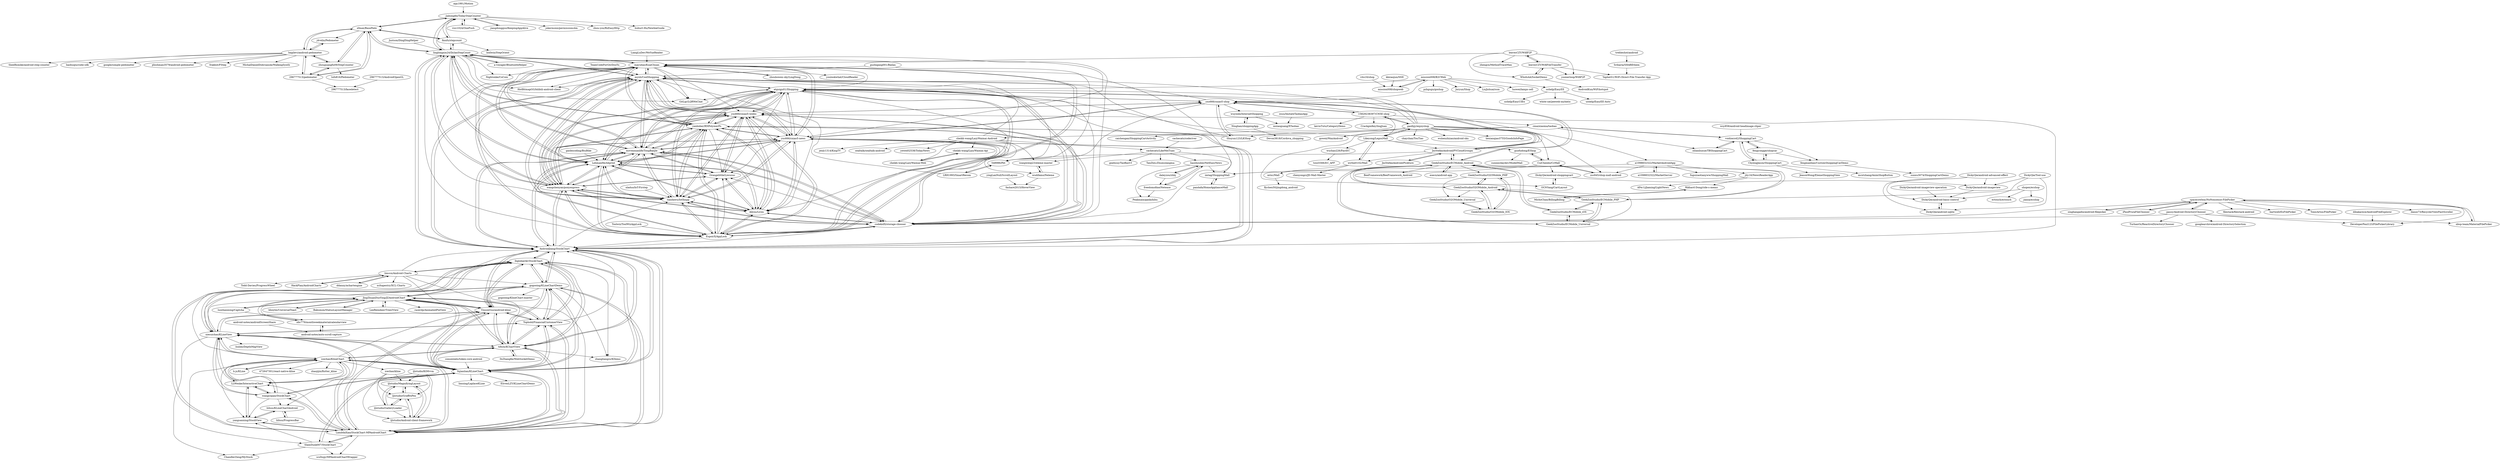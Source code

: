 digraph G {
"aqx1991/Motion" -> "jiahongfei/TodayStepCounter" ["e"=1]
"15829238397/CN5E-shop" -> "atguigu01/Shopping"
"15829238397/CN5E-shop" -> "gaolhjy/enjoyshop"
"15829238397/CN5E-shop" -> "yxs666/cniao5-shop"
"15829238397/CN5E-shop" -> "Likeyong/LegouMall"
"15829238397/CN5E-shop" -> "cmazxiaoma/taobao"
"15829238397/CN5E-shop" -> "CrackgmKey/lingJuan" ["e"=1]
"15829238397/CN5E-shop" -> "kevinTutu/CategoryDemo"
"cachecats/coderiver" -> "cachecats/LikeMeiTuan" ["e"=1]
"android-notes/auto-scroll-capture" -> "idic779/monthweekmaterialcalendarview"
"leavesCZY/WifiP2P" -> "leavesCZY/WifiFileTransfer"
"leavesCZY/WifiP2P" -> "yoonerloop/WifiP2P"
"leavesCZY/WifiP2P" -> "mayubao/KuaiChuan"
"leavesCZY/WifiP2P" -> "WhoIsAA/SocketDemo"
"leavesCZY/WifiP2P" -> "zhengcx/MethodTraceMan" ["e"=1]
"HackPlan/AndroidCharts" -> "limccn/Android-Charts" ["e"=1]
"guofudong/EShop" -> "CuiChenbo/CcMall"
"guofudong/EShop" -> "sunnnydaydev/ModelMall" ["e"=1]
"limccn/Android-Charts" -> "ddanny/achartengine" ["e"=1]
"limccn/Android-Charts" -> "xcltapestry/XCL-Charts" ["e"=1]
"limccn/Android-Charts" -> "AndroidJiang/StockChart"
"limccn/Android-Charts" -> "lbglobal/ikvStockChart"
"limccn/Android-Charts" -> "HackPlan/AndroidCharts" ["e"=1]
"limccn/Android-Charts" -> "Todd-Davies/ProgressWheel" ["e"=1]
"limccn/Android-Charts" -> "VinsonGuo/android-kline"
"limccn/Android-Charts" -> "tifezh/KChartView"
"limccn/Android-Charts" -> "gogooing/KLineChartDemo"
"cachecats/LikeMeiTuan" -> "imtag/ShoppingMall"
"cachecats/LikeMeiTuan" -> "TanZhiL/Zhumulangma" ["e"=1]
"cachecats/LikeMeiTuan" -> "liaozhoubei/NetEasyNews"
"cachecats/LikeMeiTuan" -> "wangweiqi23/eleme-master"
"cachecats/LikeMeiTuan" -> "gnehsuy/TaoBaoUI"
"j4velin/Pedometer" -> "bagilevi/android-pedometer" ["e"=1]
"GeekZooStudio/ECMobile_iOS" -> "GeekZooStudio/ECMobile_PHP" ["e"=1]
"GeekZooStudio/ECMobile_iOS" -> "GeekZooStudio/ECMobile_Android" ["e"=1]
"GeekZooStudio/ECMobile_iOS" -> "GeekZooStudio/ECMobile_Universal" ["e"=1]
"gogooing/KLineChartDemo" -> "VinsonGuo/android-kline"
"gogooing/KLineChartDemo" -> "tifezh/KChartView"
"gogooing/KLineChartDemo" -> "lbglobal/ikvStockChart"
"gogooing/KLineChartDemo" -> "AndroidJiang/StockChart"
"gogooing/KLineChartDemo" -> "fujianlian/KLineChart"
"gogooing/KLineChartDemo" -> "LambdaXiao/StockChart-MPAndroidChart"
"gogooing/KLineChartDemo" -> "xiesuichao/KLineView"
"gogooing/KLineChartDemo" -> "Tophold/FinancialCustomerView"
"gogooing/KLineChartDemo" -> "gogooing/KlineChart-master"
"gogooing/KLineChartDemo" -> "zhangliangzs/KDemo"
"gogooing/KLineChartDemo" -> "JingZhuanDuoYing/JZAndroidChart"
"VinsonGuo/android-kline" -> "tifezh/KChartView"
"VinsonGuo/android-kline" -> "gogooing/KLineChartDemo"
"VinsonGuo/android-kline" -> "LambdaXiao/StockChart-MPAndroidChart"
"VinsonGuo/android-kline" -> "fujianlian/KLineChart"
"VinsonGuo/android-kline" -> "AndroidJiang/StockChart"
"VinsonGuo/android-kline" -> "Tophold/FinancialCustomerView"
"VinsonGuo/android-kline" -> "lbglobal/ikvStockChart"
"VinsonGuo/android-kline" -> "xiesuichao/KLineView"
"VinsonGuo/android-kline" -> "JingZhuanDuoYing/JZAndroidChart"
"LambdaXiao/StockChart-MPAndroidChart" -> "fujianlian/KLineChart"
"LambdaXiao/StockChart-MPAndroidChart" -> "tifezh/KChartView"
"LambdaXiao/StockChart-MPAndroidChart" -> "VinsonGuo/android-kline"
"LambdaXiao/StockChart-MPAndroidChart" -> "xiesuichao/KLineView"
"LambdaXiao/StockChart-MPAndroidChart" -> "SlamDunk007/StockChart"
"LambdaXiao/StockChart-MPAndroidChart" -> "yangsanning/StockView"
"LambdaXiao/StockChart-MPAndroidChart" -> "AndroidJiang/StockChart"
"LambdaXiao/StockChart-MPAndroidChart" -> "gogooing/KLineChartDemo"
"LambdaXiao/StockChart-MPAndroidChart" -> "icechao/KlineChart"
"LambdaXiao/StockChart-MPAndroidChart" -> "Tophold/FinancialCustomerView"
"LambdaXiao/StockChart-MPAndroidChart" -> "wangyiqian/StockChart"
"LambdaXiao/StockChart-MPAndroidChart" -> "lbglobal/ikvStockChart"
"LambdaXiao/StockChart-MPAndroidChart" -> "JingZhuanDuoYing/JZAndroidChart"
"LambdaXiao/StockChart-MPAndroidChart" -> "scsfwgy/MPAndroidChartWrapper"
"LambdaXiao/StockChart-MPAndroidChart" -> "LLWenke/InteractiveChart"
"GeekZooStudio/ECMobile_Android" -> "GeekZooStudio/ECMobile_PHP"
"GeekZooStudio/ECMobile_Android" -> "GeekZooStudio/ECMobile_iOS" ["e"=1]
"GeekZooStudio/ECMobile_Android" -> "GeekZooStudio/ECMobile_Universal"
"GeekZooStudio/ECMobile_Android" -> "GeekZooStudio/O2OMobile_Android"
"GeekZooStudio/ECMobile_Android" -> "JmStefanAndroid/PVCloudGroupn"
"GeekZooStudio/ECMobile_Android" -> "BeeFramework/BeeFramework_Android"
"GeekZooStudio/ECMobile_Android" -> "eoecn/android-app" ["e"=1]
"GeekZooStudio/ECMobile_Android" -> "yxs666/cniao5-shop"
"GeekZooStudio/ECMobile_Android" -> "GeekZooStudio/O2OMobile_PHP"
"a1098832322/MarketAndroidApp" -> "a1098832322/MarketServer"
"a1098832322/MarketAndroidApp" -> "zss945/shop-mall-android"
"a1098832322/MarketAndroidApp" -> "jity16/NewsReaderApp"
"a1098832322/MarketAndroidApp" -> "fuguizaotianyww/ShoppingMall"
"a1098832322/MarketAndroidApp" -> "imtag/ShoppingMall"
"yangsanning/StockView" -> "liihuu/KLineChartAndroid"
"yangsanning/StockView" -> "LambdaXiao/StockChart-MPAndroidChart"
"yangsanning/StockView" -> "LLWenke/InteractiveChart"
"gaolhjy/enjoyshop" -> "myxh/CoolShopping"
"gaolhjy/enjoyshop" -> "Likeyong/LegouMall"
"gaolhjy/enjoyshop" -> "atguigu01/Shopping"
"gaolhjy/enjoyshop" -> "15829238397/CN5E-shop"
"gaolhjy/enjoyshop" -> "yxs666/cniao5-shop"
"gaolhjy/enjoyshop" -> "CuiChenbo/CcMall"
"gaolhjy/enjoyshop" -> "Shuyun123/LKShop" ["e"=1]
"gaolhjy/enjoyshop" -> "JmStefanAndroid/PVCloudGroupn"
"gaolhjy/enjoyshop" -> "zss945/shop-mall-android"
"gaolhjy/enjoyshop" -> "cheikh-wang/LazyWaimai-Android"
"gaolhjy/enjoyshop" -> "chaychan/TouTiao" ["e"=1]
"gaolhjy/enjoyshop" -> "wuhenzhizao/android-sku" ["e"=1]
"gaolhjy/enjoyshop" -> "hexianqiao3755/GoodsInfoPage" ["e"=1]
"gaolhjy/enjoyshop" -> "a1098832322/MarketAndroidApp"
"gaolhjy/enjoyshop" -> "goweii/WanAndroid" ["e"=1]
"CuiChenbo/CcMall" -> "zss945/shop-mall-android"
"CuiChenbo/CcMall" -> "guofudong/EShop"
"CuiChenbo/CcMall" -> "imtag/ShoppingMall"
"CuiChenbo/CcMall" -> "DickyQie/android-shoppingcart"
"idic779/monthweekmaterialcalendarview" -> "android-notes/auto-scroll-capture"
"idic779/monthweekmaterialcalendarview" -> "JingZhuanDuoYing/JZAndroidChart"
"icechao/KlineChart" -> "LLWenke/InteractiveChart"
"icechao/KlineChart" -> "fujianlian/KLineChart"
"icechao/KlineChart" -> "wangyiqian/StockChart"
"icechao/KlineChart" -> "xiesuichao/KLineView"
"icechao/KlineChart" -> "LambdaXiao/StockChart-MPAndroidChart"
"icechao/KlineChart" -> "tifezh/KChartView"
"icechao/KlineChart" -> "yangsanning/StockView"
"icechao/KlineChart" -> "liihuu/KLineChartAndroid"
"icechao/KlineChart" -> "h-js/KLine" ["e"=1]
"icechao/KlineChart" -> "472647301/react-native-kline" ["e"=1]
"icechao/KlineChart" -> "icechao/kline"
"icechao/KlineChart" -> "SlamDunk007/StockChart"
"icechao/KlineChart" -> "VinsonGuo/android-kline"
"icechao/KlineChart" -> "AndroidJiang/StockChart"
"icechao/KlineChart" -> "zhaojijin/flutter_kline" ["e"=1]
"guzhigang001/Bailan" -> "548986/Pet" ["e"=1]
"guzhigang001/Bailan" -> "myxh/CoolShopping" ["e"=1]
"Tophold/FinancialCustomerView" -> "VinsonGuo/android-kline"
"Tophold/FinancialCustomerView" -> "JingZhuanDuoYing/JZAndroidChart"
"Tophold/FinancialCustomerView" -> "LambdaXiao/StockChart-MPAndroidChart"
"Tophold/FinancialCustomerView" -> "AndroidJiang/StockChart"
"Tophold/FinancialCustomerView" -> "gogooing/KLineChartDemo"
"Tophold/FinancialCustomerView" -> "tifezh/KChartView"
"Tophold/FinancialCustomerView" -> "fujianlian/KLineChart"
"Tophold/FinancialCustomerView" -> "lbglobal/ikvStockChart"
"Tophold/FinancialCustomerView" -> "xiesuichao/KLineView"
"LiangLuDev/WeYueReader" -> "mayubao/KuaiChuan" ["e"=1]
"bboylin/UniversalToast" -> "JingZhuanDuoYing/JZAndroidChart" ["e"=1]
"spacecowboy/NoNonsense-FilePicker" -> "passy/Android-DirectoryChooser"
"spacecowboy/NoNonsense-FilePicker" -> "nbsp-team/MaterialFilePicker" ["e"=1]
"spacecowboy/NoNonsense-FilePicker" -> "singhangadin/android-filepicker" ["e"=1]
"spacecowboy/NoNonsense-FilePicker" -> "iPaulPro/aFileChooser" ["e"=1]
"spacecowboy/NoNonsense-FilePicker" -> "DeveloperPaul123/FilePickerLibrary"
"spacecowboy/NoNonsense-FilePicker" -> "filestack/filestack-android"
"spacecowboy/NoNonsense-FilePicker" -> "bartwell/ExFilePicker" ["e"=1]
"spacecowboy/NoNonsense-FilePicker" -> "TonicArtos/FilePicker"
"spacecowboy/NoNonsense-FilePicker" -> "codekidX/storage-chooser"
"spacecowboy/NoNonsense-FilePicker" -> "danoz73/RecyclerViewFastScroller" ["e"=1]
"Bakumon/StatusLayoutManager" -> "JingZhuanDuoYing/JZAndroidChart" ["e"=1]
"0xZhangKe/WebSocketDemo" -> "tifezh/KChartView" ["e"=1]
"wangweiqi23/eleme-master" -> "wudifamo/Neleme"
"luozhanming/Captcha" -> "JingZhuanDuoYing/JZAndroidChart" ["e"=1]
"luozhanming/Captcha" -> "idic779/monthweekmaterialcalendarview" ["e"=1]
"consenlabs/token-core-android" -> "fujianlian/KLineChart" ["e"=1]
"wuchao226/FastEC" -> "tzizi5566/EC_APP"
"LeeReindeer/Tree2View" -> "JingZhuanDuoYing/JZAndroidChart" ["e"=1]
"daleyzou/zhbj" -> "liaozhoubei/NetEasyNews"
"daleyzou/zhbj" -> "freedomofme/Netease"
"jity16/NewsReaderApp" -> "AFei-LiJiaming/LightNews"
"jity16/NewsReaderApp" -> "Rikhard-Dong/ride-s-memo"
"fujianlian/KLineChart" -> "tifezh/KChartView"
"fujianlian/KLineChart" -> "LambdaXiao/StockChart-MPAndroidChart"
"fujianlian/KLineChart" -> "icechao/KlineChart"
"fujianlian/KLineChart" -> "xiesuichao/KLineView"
"fujianlian/KLineChart" -> "VinsonGuo/android-kline"
"fujianlian/KLineChart" -> "gogooing/KLineChartDemo"
"fujianlian/KLineChart" -> "AndroidJiang/StockChart"
"fujianlian/KLineChart" -> "lbglobal/ikvStockChart"
"fujianlian/KLineChart" -> "LLWenke/InteractiveChart"
"fujianlian/KLineChart" -> "JingZhuanDuoYing/JZAndroidChart"
"fujianlian/KLineChart" -> "wangyiqian/StockChart"
"fujianlian/KLineChart" -> "limxing/LaplaceKLine" ["e"=1]
"fujianlian/KLineChart" -> "SlamDunk007/StockChart"
"fujianlian/KLineChart" -> "Tophold/FinancialCustomerView"
"fujianlian/KLineChart" -> "ElivenLZY/KLineChartDemo"
"OCNYang/CartLayout" -> "DickyQie/android-shoppingcart"
"GeekZooStudio/ECMobile_PHP" -> "GeekZooStudio/ECMobile_Android"
"GeekZooStudio/ECMobile_PHP" -> "GeekZooStudio/ECMobile_Universal"
"GeekZooStudio/ECMobile_PHP" -> "GeekZooStudio/ECMobile_iOS" ["e"=1]
"GeekZooStudio/ECMobile_PHP" -> "GeekZooStudio/O2OMobile_Android"
"GeekZooStudio/ECMobile_Universal" -> "GeekZooStudio/ECMobile_PHP"
"GeekZooStudio/ECMobile_Universal" -> "GeekZooStudio/ECMobile_Android"
"GeekZooStudio/ECMobile_Universal" -> "GeekZooStudio/ECMobile_iOS" ["e"=1]
"GeekZooStudio/ECMobile_Universal" -> "GeekZooStudio/O2OMobile_Android"
"Rikhard-Dong/ride-s-memo" -> "MichoChan/BillingBilling"
"xiesuichao/KLineView" -> "fujianlian/KLineChart"
"xiesuichao/KLineView" -> "LambdaXiao/StockChart-MPAndroidChart"
"xiesuichao/KLineView" -> "tifezh/KChartView"
"xiesuichao/KLineView" -> "LLWenke/InteractiveChart"
"xiesuichao/KLineView" -> "icechao/KlineChart"
"xiesuichao/KLineView" -> "VinsonGuo/android-kline"
"xiesuichao/KLineView" -> "gogooing/KLineChartDemo"
"xiesuichao/KLineView" -> "liulilei/DepthMapView"
"xiesuichao/KLineView" -> "ChandlerZeng/MyStock"
"xiesuichao/KLineView" -> "JingZhuanDuoYing/JZAndroidChart"
"xiesuichao/KLineView" -> "Tophold/FinancialCustomerView"
"xiesuichao/KLineView" -> "wangyiqian/StockChart"
"xiesuichao/KLineView" -> "lbglobal/ikvStockChart"
"LLWenke/InteractiveChart" -> "icechao/KlineChart"
"LLWenke/InteractiveChart" -> "xiesuichao/KLineView"
"LLWenke/InteractiveChart" -> "wangyiqian/StockChart"
"LLWenke/InteractiveChart" -> "yangsanning/StockView"
"DickyQie/android-shoppingcart" -> "OCNYang/CartLayout"
"DickyQie/android-shoppingcart" -> "DickyQie/android-imageview"
"leavesCZY/WifiFileTransfer" -> "leavesCZY/WifiP2P"
"leavesCZY/WifiFileTransfer" -> "WhoIsAA/SocketDemo"
"leavesCZY/WifiFileTransfer" -> "YaphetS1/WiFi-Direct-File-Transfer-App"
"leavesCZY/WifiFileTransfer" -> "yoonerloop/WifiP2P"
"Likeyong/LegouMall" -> "wythe0102/Mall"
"Likeyong/LegouMall" -> "JmStefanAndroid/PVCloudGroupn"
"Likeyong/LegouMall" -> "gaolhjy/enjoyshop"
"Likeyong/LegouMall" -> "guofudong/EShop"
"Likeyong/LegouMall" -> "atguigu01/Shopping"
"Likeyong/LegouMall" -> "wuchao226/FastEC"
"a1098832322/MarketServer" -> "a1098832322/MarketAndroidApp"
"liihuu/KLineChartAndroid" -> "liihuu/ProgressBar"
"liihuu/KLineChartAndroid" -> "yangsanning/StockView"
"pandafa/HomeApplianceMall" -> "imtag/ShoppingMall"
"icechao/kline" -> "ljlstudio/MagnifyingLayout"
"icechao/kline" -> "ljlstudio/GraffitiPen"
"icechao/kline" -> "ljlstudio/Android-client-framework"
"zxuu/ImitateTaobaoApp" -> "mxiaoguang/XTaobao"
"DickyQie/android-imageview-operation" -> "DickyQie/android-basic-control"
"DickyQie/android-sqlite" -> "DickyQie/android-basic-control"
"iPaulPro/aFileChooser" -> "spacecowboy/NoNonsense-FilePicker" ["e"=1]
"mission008/B2CWeb" -> "mission008/shopweb"
"mission008/B2CWeb" -> "pzhgugu/goshop" ["e"=1]
"mission008/B2CWeb" -> "atguigu01/Shopping"
"mission008/B2CWeb" -> "Joryun/Shop" ["e"=1]
"mission008/B2CWeb" -> "yxs666/cniao5-shop"
"mission008/B2CWeb" -> "LiuJishuai/ssm" ["e"=1]
"mission008/B2CWeb" -> "ushelp/EasyEE"
"mission008/B2CWeb" -> "luowei/lamps-sell"
"zhouguangfu09/StepCounter" -> "296777513/pedometer"
"zhouguangfu09/StepCounter" -> "bagilevi/android-pedometer"
"zhouguangfu09/StepCounter" -> "lufo816/Pedometer"
"zhouguangfu09/StepCounter" -> "xfmax/BasePedo"
"shopex/ecshop" -> "GeekZooStudio/ECMobile_PHP"
"shopex/ecshop" -> "ectouch/ectouch" ["e"=1]
"shopex/ecshop" -> "jiania/ecshop"
"GeekZooStudio/O2OMobile_Android" -> "GeekZooStudio/O2OMobile_PHP"
"GeekZooStudio/O2OMobile_Android" -> "GeekZooStudio/O2OMobile_IOS"
"GeekZooStudio/O2OMobile_Android" -> "GeekZooStudio/O2OMobile_Universal"
"GeekZooStudio/O2OMobile_Android" -> "GeekZooStudio/ECMobile_PHP"
"GeekZooStudio/O2OMobile_Android" -> "GeekZooStudio/ECMobile_Android"
"GeekZooStudio/O2OMobile_IOS" -> "GeekZooStudio/O2OMobile_Universal"
"GeekZooStudio/O2OMobile_IOS" -> "GeekZooStudio/O2OMobile_Android"
"GeekZooStudio/O2OMobile_IOS" -> "GeekZooStudio/O2OMobile_PHP"
"GeekZooStudio/O2OMobile_PHP" -> "GeekZooStudio/O2OMobile_Android"
"GeekZooStudio/O2OMobile_PHP" -> "GeekZooStudio/O2OMobile_IOS"
"GeekZooStudio/O2OMobile_PHP" -> "GeekZooStudio/O2OMobile_Universal"
"296777513/pedometer" -> "zhouguangfu09/StepCounter"
"296777513/pedometer" -> "xfmax/BasePedo"
"296777513/pedometer" -> "296777513/facedetect"
"296777513/pedometer" -> "bagilevi/android-pedometer"
"h-js/KLine" -> "icechao/KlineChart" ["e"=1]
"SlamDunk007/StockChart" -> "LambdaXiao/StockChart-MPAndroidChart"
"SlamDunk007/StockChart" -> "yangsanning/StockView"
"SlamDunk007/StockChart" -> "scsfwgy/MPAndroidChartWrapper"
"SlamDunk007/StockChart" -> "fujianlian/KLineChart"
"SlamDunk007/StockChart" -> "ChandlerZeng/MyStock"
"mission008/shopweb" -> "mission008/B2CWeb"
"vito16/shop" -> "mission008/shopweb" ["e"=1]
"GeekZooStudio/O2OMobile_Universal" -> "GeekZooStudio/O2OMobile_IOS"
"zss945/shop-mall-android" -> "CuiChenbo/CcMall"
"Toolwiz/ToolWizAppLock" -> "EspoirX/AppLock" ["e"=1]
"wangchenyan/ponyexpress" -> "Allyns/Lives"
"wangchenyan/ponyexpress" -> "tiandawu/IotXmpp"
"wangchenyan/ponyexpress" -> "Orangelittle/Liwusuo"
"wangchenyan/ponyexpress" -> "LehmanHe/A4print"
"wangchenyan/ponyexpress" -> "movexmanlife/TongBanJie"
"wangchenyan/ponyexpress" -> "yxs666/cniao5-weibo"
"wangchenyan/ponyexpress" -> "yxs666/cniao5-news"
"wangchenyan/ponyexpress" -> "EspoirX/AppLock"
"wangchenyan/ponyexpress" -> "myxh/CoolShopping"
"wangchenyan/ponyexpress" -> "codekidX/storage-chooser"
"wangchenyan/ponyexpress" -> "yanbober/RNPolymerPo"
"wangchenyan/ponyexpress" -> "atguigu01/Shopping"
"wangchenyan/ponyexpress" -> "AndroidJiang/StockChart"
"wangchenyan/ponyexpress" -> "mayubao/KuaiChuan"
"wangchenyan/ponyexpress" -> "linglongxin24/DylanStepCount"
"dibakarece/AndroidFileExplorer" -> "DeveloperPaul123/FilePickerLibrary" ["e"=1]
"ljlstudio/Android-client-framework" -> "ljlstudio/MagnifyingLayout"
"ljlstudio/Android-client-framework" -> "ljlstudio/GraffitiPen"
"liihuu/ProgressBar" -> "liihuu/KLineChartAndroid"
"wangyiqian/StockChart" -> "icechao/KlineChart"
"wangyiqian/StockChart" -> "LLWenke/InteractiveChart"
"wangyiqian/StockChart" -> "LambdaXiao/StockChart-MPAndroidChart"
"wangyiqian/StockChart" -> "liihuu/KLineChartAndroid"
"wangyiqian/StockChart" -> "fujianlian/KLineChart"
"wangyiqian/StockChart" -> "yangsanning/StockView"
"wangyiqian/StockChart" -> "xiesuichao/KLineView"
"mtxc/Mall" -> "flychen50/jingdong_android"
"ddanny/achartengine" -> "limccn/Android-Charts" ["e"=1]
"xfmax/BasePedo" -> "linglongxin24/DylanStepCount"
"xfmax/BasePedo" -> "jiahongfei/TodayStepCounter"
"xfmax/BasePedo" -> "finnfu/stepcount"
"xfmax/BasePedo" -> "296777513/pedometer"
"xfmax/BasePedo" -> "bagilevi/android-pedometer"
"xfmax/BasePedo" -> "j4velin/Pedometer" ["e"=1]
"xfmax/BasePedo" -> "zhouguangfu09/StepCounter"
"ushelp/EasyEE" -> "ushelp/EasyEE-Auto"
"ushelp/EasyEE" -> "ushelp/EasyUIEx"
"ushelp/EasyEE" -> "white-cat/jeeweb-mybatis" ["e"=1]
"nbsp-team/MaterialFilePicker" -> "spacecowboy/NoNonsense-FilePicker" ["e"=1]
"nladuo/IoT-Firstep" -> "tiandawu/IotXmpp" ["e"=1]
"yxs666/cniao5-shop" -> "yxs666/cniao5-weibo"
"yxs666/cniao5-shop" -> "yxs666/cniao5-news"
"yxs666/cniao5-shop" -> "Shuyun123/LKShop" ["e"=1]
"yxs666/cniao5-shop" -> "atguigu01/Shopping"
"yxs666/cniao5-shop" -> "JmStefanAndroid/PVCloudGroupn"
"yxs666/cniao5-shop" -> "myxh/CoolShopping"
"yxs666/cniao5-shop" -> "548986/Pet"
"yxs666/cniao5-shop" -> "GeekZooStudio/ECMobile_Android"
"yxs666/cniao5-shop" -> "wuyinlei/InternetShopping"
"yxs666/cniao5-shop" -> "15829238397/CN5E-shop"
"yxs666/cniao5-weibo" -> "yxs666/cniao5-news"
"yxs666/cniao5-weibo" -> "Allyns/Lives"
"yxs666/cniao5-weibo" -> "tiandawu/IotXmpp"
"yxs666/cniao5-weibo" -> "Orangelittle/Liwusuo"
"yxs666/cniao5-weibo" -> "LehmanHe/A4print"
"yxs666/cniao5-weibo" -> "movexmanlife/TongBanJie"
"yxs666/cniao5-weibo" -> "wangchenyan/ponyexpress"
"yxs666/cniao5-weibo" -> "yanbober/RNPolymerPo"
"yxs666/cniao5-weibo" -> "EspoirX/AppLock"
"yxs666/cniao5-weibo" -> "yxs666/cniao5-shop"
"yxs666/cniao5-weibo" -> "myxh/CoolShopping"
"yxs666/cniao5-weibo" -> "codekidX/storage-chooser"
"yxs666/cniao5-weibo" -> "atguigu01/Shopping"
"voidzero42/ShoppingCart" -> "cmazxiaoma/taobao"
"voidzero42/ShoppingCart" -> "zilianliuxue/TBShoppingCart"
"voidzero42/ShoppingCart" -> "ChyengJason/ShoppingCart"
"voidzero42/ShoppingCart" -> "fengmaolian/CustomShoppingCarDemo"
"voidzero42/ShoppingCart" -> "fengyongge/shopcar"
"yxs666/cniao5-news" -> "yxs666/cniao5-weibo"
"yxs666/cniao5-news" -> "myxh/CoolShopping"
"yxs666/cniao5-news" -> "LehmanHe/A4print"
"yxs666/cniao5-news" -> "movexmanlife/TongBanJie"
"yxs666/cniao5-news" -> "Allyns/Lives"
"yxs666/cniao5-news" -> "tiandawu/IotXmpp"
"yxs666/cniao5-news" -> "wangchenyan/ponyexpress"
"yxs666/cniao5-news" -> "yanbober/RNPolymerPo"
"yxs666/cniao5-news" -> "Orangelittle/Liwusuo"
"yxs666/cniao5-news" -> "mayubao/KuaiChuan"
"yxs666/cniao5-news" -> "atguigu01/Shopping"
"yxs666/cniao5-news" -> "EspoirX/AppLock"
"yxs666/cniao5-news" -> "codekidX/storage-chooser"
"yxs666/cniao5-news" -> "AndroidJiang/StockChart"
"yxs666/cniao5-news" -> "yxs666/cniao5-shop"
"fengmaolian/CustomShoppingCarDemo" -> "sunxu3074/ShoppingCartDemo"
"ljlstudio/MagnifyingLayout" -> "ljlstudio/GraffitiPen"
"ljlstudio/MagnifyingLayout" -> "ljlstudio/Android-client-framework"
"ljlstudio/MagnifyingLayout" -> "ljlstudio/GalleryLoader"
"ljlstudio/GraffitiPen" -> "ljlstudio/MagnifyingLayout"
"ljlstudio/GraffitiPen" -> "ljlstudio/Android-client-framework"
"ljlstudio/GraffitiPen" -> "ljlstudio/GalleryLoader"
"ljlstudio/GalleryLoader" -> "ljlstudio/GraffitiPen"
"ljlstudio/GalleryLoader" -> "ljlstudio/MagnifyingLayout"
"ljlstudio/GalleryLoader" -> "ljlstudio/Android-client-framework"
"freedomofme/Netease" -> "liaozhoubei/NetEasyNews"
"freedomofme/Netease" -> "Peakmain/gankzhihu"
"AndroidJiang/StockChart" -> "tifezh/KChartView"
"AndroidJiang/StockChart" -> "gogooing/KLineChartDemo"
"AndroidJiang/StockChart" -> "myxh/CoolShopping"
"AndroidJiang/StockChart" -> "VinsonGuo/android-kline"
"AndroidJiang/StockChart" -> "movexmanlife/TongBanJie"
"AndroidJiang/StockChart" -> "yxs666/cniao5-news"
"AndroidJiang/StockChart" -> "fujianlian/KLineChart"
"AndroidJiang/StockChart" -> "LambdaXiao/StockChart-MPAndroidChart"
"AndroidJiang/StockChart" -> "wangchenyan/ponyexpress"
"AndroidJiang/StockChart" -> "yanbober/RNPolymerPo"
"AndroidJiang/StockChart" -> "yxs666/cniao5-weibo"
"AndroidJiang/StockChart" -> "LehmanHe/A4print"
"AndroidJiang/StockChart" -> "tiandawu/IotXmpp"
"AndroidJiang/StockChart" -> "linglongxin24/DylanStepCount"
"AndroidJiang/StockChart" -> "lbglobal/ikvStockChart"
"tiandawu/IotXmpp" -> "Orangelittle/Liwusuo"
"tiandawu/IotXmpp" -> "Allyns/Lives"
"tiandawu/IotXmpp" -> "yxs666/cniao5-weibo"
"tiandawu/IotXmpp" -> "LehmanHe/A4print"
"tiandawu/IotXmpp" -> "wangchenyan/ponyexpress"
"tiandawu/IotXmpp" -> "movexmanlife/TongBanJie"
"tiandawu/IotXmpp" -> "yxs666/cniao5-news"
"tiandawu/IotXmpp" -> "EspoirX/AppLock"
"tiandawu/IotXmpp" -> "yanbober/RNPolymerPo"
"tiandawu/IotXmpp" -> "codekidX/storage-chooser"
"tiandawu/IotXmpp" -> "myxh/CoolShopping"
"tiandawu/IotXmpp" -> "atguigu01/Shopping"
"movexmanlife/TongBanJie" -> "LehmanHe/A4print"
"movexmanlife/TongBanJie" -> "Allyns/Lives"
"movexmanlife/TongBanJie" -> "tiandawu/IotXmpp"
"movexmanlife/TongBanJie" -> "wangchenyan/ponyexpress"
"movexmanlife/TongBanJie" -> "Orangelittle/Liwusuo"
"movexmanlife/TongBanJie" -> "yxs666/cniao5-weibo"
"movexmanlife/TongBanJie" -> "yxs666/cniao5-news"
"movexmanlife/TongBanJie" -> "EspoirX/AppLock"
"movexmanlife/TongBanJie" -> "yanbober/RNPolymerPo"
"movexmanlife/TongBanJie" -> "myxh/CoolShopping"
"movexmanlife/TongBanJie" -> "codekidX/storage-chooser"
"movexmanlife/TongBanJie" -> "atguigu01/Shopping"
"movexmanlife/TongBanJie" -> "AndroidJiang/StockChart"
"movexmanlife/TongBanJie" -> "mayubao/KuaiChuan"
"movexmanlife/TongBanJie" -> "linglongxin24/DylanStepCount"
"trebleshot/android" -> "Sriharia/SHAREthem" ["e"=1]
"wsy858/android-headimage-cliper" -> "voidzero42/ShoppingCart"
"Allyns/Lives" -> "Orangelittle/Liwusuo"
"Allyns/Lives" -> "tiandawu/IotXmpp"
"Allyns/Lives" -> "yxs666/cniao5-weibo"
"Allyns/Lives" -> "wangchenyan/ponyexpress"
"Allyns/Lives" -> "LehmanHe/A4print"
"Allyns/Lives" -> "movexmanlife/TongBanJie"
"Allyns/Lives" -> "yxs666/cniao5-news"
"Allyns/Lives" -> "EspoirX/AppLock"
"Allyns/Lives" -> "codekidX/storage-chooser"
"Allyns/Lives" -> "yanbober/RNPolymerPo"
"ljlstudio/KtMvvm" -> "ljlstudio/GalleryLoader"
"ljlstudio/KtMvvm" -> "ljlstudio/MagnifyingLayout"
"ljlstudio/KtMvvm" -> "ljlstudio/GraffitiPen"
"ljlstudio/KtMvvm" -> "ljlstudio/Android-client-framework"
"wuyinlei/InternetShopping" -> "Ninghan/shoppingApp"
"wuyinlei/InternetShopping" -> "mxiaoguang/XTaobao"
"zilianliuxue/TBShoppingCart" -> "voidzero42/ShoppingCart"
"LehmanHe/A4print" -> "Allyns/Lives"
"LehmanHe/A4print" -> "tiandawu/IotXmpp"
"LehmanHe/A4print" -> "Orangelittle/Liwusuo"
"LehmanHe/A4print" -> "movexmanlife/TongBanJie"
"LehmanHe/A4print" -> "yxs666/cniao5-weibo"
"LehmanHe/A4print" -> "wangchenyan/ponyexpress"
"LehmanHe/A4print" -> "yxs666/cniao5-news"
"LehmanHe/A4print" -> "yanbober/RNPolymerPo"
"LehmanHe/A4print" -> "myxh/CoolShopping"
"LehmanHe/A4print" -> "EspoirX/AppLock"
"LehmanHe/A4print" -> "codekidX/storage-chooser"
"LehmanHe/A4print" -> "atguigu01/Shopping"
"LehmanHe/A4print" -> "linglongxin24/DylanStepCount"
"LehmanHe/A4print" -> "mayubao/KuaiChuan"
"LehmanHe/A4print" -> "AndroidJiang/StockChart"
"singhangadin/android-filepicker" -> "spacecowboy/NoNonsense-FilePicker" ["e"=1]
"myxh/CoolShopping" -> "yxs666/cniao5-news"
"myxh/CoolShopping" -> "atguigu01/Shopping"
"myxh/CoolShopping" -> "mayubao/KuaiChuan"
"myxh/CoolShopping" -> "movexmanlife/TongBanJie"
"myxh/CoolShopping" -> "LehmanHe/A4print"
"myxh/CoolShopping" -> "wangchenyan/ponyexpress"
"myxh/CoolShopping" -> "yxs666/cniao5-weibo"
"myxh/CoolShopping" -> "yanbober/RNPolymerPo"
"myxh/CoolShopping" -> "tiandawu/IotXmpp"
"myxh/CoolShopping" -> "Allyns/Lives"
"myxh/CoolShopping" -> "HotBitmapGG/bilibili-android-client" ["e"=1]
"myxh/CoolShopping" -> "AndroidJiang/StockChart"
"myxh/CoolShopping" -> "GitLqr/LQRWeChat" ["e"=1]
"myxh/CoolShopping" -> "linglongxin24/DylanStepCount"
"myxh/CoolShopping" -> "EspoirX/AppLock"
"yingLanNull/ScrollLayout" -> "fashare2015/HoverView"
"zhoubowen-sky/LingDong" -> "mayubao/KuaiChuan" ["e"=1]
"cheikh-wang/LazyWaimai-Android" -> "cheikh-wang/LazyWaimai-Web"
"cheikh-wang/LazyWaimai-Android" -> "yewei02538/TodayNews" ["e"=1]
"cheikh-wang/LazyWaimai-Android" -> "myxh/CoolShopping"
"cheikh-wang/LazyWaimai-Android" -> "cachecats/LikeMeiTuan"
"cheikh-wang/LazyWaimai-Android" -> "jenly1314/KingTV" ["e"=1]
"cheikh-wang/LazyWaimai-Android" -> "wudifamo/Neleme"
"cheikh-wang/LazyWaimai-Android" -> "sealtalk/sealtalk-android" ["e"=1]
"cheikh-wang/LazyWaimai-Android" -> "cheikh-wang/LazyWaimai-Api"
"cheikh-wang/LazyWaimai-Android" -> "wangweiqi23/eleme-master"
"bagilevi/android-pedometer" -> "j4velin/Pedometer" ["e"=1]
"bagilevi/android-pedometer" -> "zhouguangfu09/StepCounter"
"bagilevi/android-pedometer" -> "xfmax/BasePedo"
"bagilevi/android-pedometer" -> "296777513/pedometer"
"bagilevi/android-pedometer" -> "MichalDanielDobrzanski/WalkingSynth"
"bagilevi/android-pedometer" -> "theelfismike/android-step-counter"
"bagilevi/android-pedometer" -> "liaohuqiu/cube-sdk" ["e"=1]
"bagilevi/android-pedometer" -> "google/simple-pedometer"
"bagilevi/android-pedometer" -> "phishman3579/android-pedometer"
"bagilevi/android-pedometer" -> "frakbot/FStep"
"Shuyun123/LKShop" -> "yxs666/cniao5-shop" ["e"=1]
"Shuyun123/LKShop" -> "atguigu01/Shopping" ["e"=1]
"Shuyun123/LKShop" -> "myxh/CoolShopping" ["e"=1]
"cheikh-wang/LazyWaimai-Web" -> "cheikh-wang/LazyWaimai-Api"
"Ninghan/shoppingApp" -> "wuyinlei/InternetShopping"
"Ninghan/shoppingApp" -> "Devon3818/Cordova_shopping"
"wythe0102/Mall" -> "mtxc/Mall"
"wythe0102/Mall" -> "Likeyong/LegouMall"
"wythe0102/Mall" -> "chenyongci/JD-Mall-Master" ["e"=1]
"cheikh-wang/LazyWaimai-Api" -> "cheikh-wang/LazyWaimai-Web"
"fengyongge/shopcar" -> "ChyengJason/ShoppingCart"
"fengyongge/shopcar" -> "fengmaolian/CustomShoppingCarDemo"
"fengyongge/shopcar" -> "voidzero42/ShoppingCart"
"DickyQie/android-imageview" -> "DickyQie/android-basic-control"
"DickyQie/android-basic-control" -> "DickyQie/android-sqlite"
"eoecn/android-app" -> "GeekZooStudio/ECMobile_Android" ["e"=1]
"TeamCodeForGit/DouYu" -> "myxh/CoolShopping" ["e"=1]
"mayubao/KuaiChuan" -> "yxs666/cniao5-news"
"mayubao/KuaiChuan" -> "myxh/CoolShopping"
"mayubao/KuaiChuan" -> "linglongxin24/DylanStepCount"
"mayubao/KuaiChuan" -> "HotBitmapGG/bilibili-android-client" ["e"=1]
"mayubao/KuaiChuan" -> "GitLqr/LQRWeChat" ["e"=1]
"mayubao/KuaiChuan" -> "yanbober/RNPolymerPo"
"mayubao/KuaiChuan" -> "zhoubowen-sky/LingDong" ["e"=1]
"mayubao/KuaiChuan" -> "EspoirX/AppLock"
"mayubao/KuaiChuan" -> "youlookwhat/CloudReader" ["e"=1]
"mayubao/KuaiChuan" -> "movexmanlife/TongBanJie"
"mayubao/KuaiChuan" -> "LehmanHe/A4print"
"mayubao/KuaiChuan" -> "tiandawu/IotXmpp"
"mayubao/KuaiChuan" -> "wangchenyan/ponyexpress"
"mayubao/KuaiChuan" -> "Nightonke/CoCoin" ["e"=1]
"mayubao/KuaiChuan" -> "yxs666/cniao5-weibo"
"JmStefanAndroid/PVCloudGroupn" -> "JmStefanAndroid/Pickture"
"JmStefanAndroid/PVCloudGroupn" -> "yxs666/cniao5-shop"
"JmStefanAndroid/PVCloudGroupn" -> "atguigu01/Shopping"
"JmStefanAndroid/PVCloudGroupn" -> "wythe0102/Mall"
"JmStefanAndroid/PVCloudGroupn" -> "548986/Pet"
"JmStefanAndroid/PVCloudGroupn" -> "GeekZooStudio/ECMobile_Android"
"linglongxin24/DylanStepCount" -> "jiahongfei/TodayStepCounter"
"linglongxin24/DylanStepCount" -> "xfmax/BasePedo"
"linglongxin24/DylanStepCount" -> "mayubao/KuaiChuan"
"linglongxin24/DylanStepCount" -> "myxh/CoolShopping"
"linglongxin24/DylanStepCount" -> "LehmanHe/A4print"
"linglongxin24/DylanStepCount" -> "yxs666/cniao5-news"
"linglongxin24/DylanStepCount" -> "GitLqr/LQRWeChat" ["e"=1]
"linglongxin24/DylanStepCount" -> "finnfu/stepcount"
"linglongxin24/DylanStepCount" -> "AndroidJiang/StockChart"
"linglongxin24/DylanStepCount" -> "Nightonke/CoCoin" ["e"=1]
"linglongxin24/DylanStepCount" -> "HotBitmapGG/bilibili-android-client" ["e"=1]
"linglongxin24/DylanStepCount" -> "movexmanlife/TongBanJie"
"linglongxin24/DylanStepCount" -> "wangchenyan/ponyexpress"
"linglongxin24/DylanStepCount" -> "yanbober/RNPolymerPo"
"linglongxin24/DylanStepCount" -> "a-voyager/BluetoothHelper" ["e"=1]
"a-voyager/BluetoothHelper" -> "linglongxin24/DylanStepCount" ["e"=1]
"ChyengJason/ShoppingCart" -> "fengyongge/shopcar"
"ChyengJason/ShoppingCart" -> "voidzero42/ShoppingCart"
"ChyengJason/ShoppingCart" -> "mcxtzhang/AnimShopButton" ["e"=1]
"ChyengJason/ShoppingCart" -> "JeasonWong/ElemeShoppingView" ["e"=1]
"DickyQie/Tool-use" -> "DickyQie/android-basic-control"
"DickyQie/Tool-use" -> "DickyQie/android-sqlite"
"DickyQie/Tool-use" -> "DickyQie/android-imageview"
"atguigu01/Shopping" -> "myxh/CoolShopping"
"atguigu01/Shopping" -> "yxs666/cniao5-news"
"atguigu01/Shopping" -> "movexmanlife/TongBanJie"
"atguigu01/Shopping" -> "LehmanHe/A4print"
"atguigu01/Shopping" -> "Allyns/Lives"
"atguigu01/Shopping" -> "tiandawu/IotXmpp"
"atguigu01/Shopping" -> "yxs666/cniao5-weibo"
"atguigu01/Shopping" -> "wangchenyan/ponyexpress"
"atguigu01/Shopping" -> "Orangelittle/Liwusuo"
"atguigu01/Shopping" -> "yanbober/RNPolymerPo"
"atguigu01/Shopping" -> "EspoirX/AppLock"
"atguigu01/Shopping" -> "mayubao/KuaiChuan"
"atguigu01/Shopping" -> "yxs666/cniao5-shop"
"atguigu01/Shopping" -> "GitLqr/LQRWeChat" ["e"=1]
"atguigu01/Shopping" -> "codekidX/storage-chooser"
"gaoleicoding/BiuBike" -> "LehmanHe/A4print" ["e"=1]
"passy/Android-DirectoryChooser" -> "spacecowboy/NoNonsense-FilePicker"
"passy/Android-DirectoryChooser" -> "codekidX/storage-chooser"
"passy/Android-DirectoryChooser" -> "TurhanOz/ReactiveDirectoryChooser"
"passy/Android-DirectoryChooser" -> "DeveloperPaul123/FilePickerLibrary"
"passy/Android-DirectoryChooser" -> "googlearchive/android-DirectorySelection" ["e"=1]
"passy/Android-DirectoryChooser" -> "nbsp-team/MaterialFilePicker" ["e"=1]
"codekidX/storage-chooser" -> "Allyns/Lives"
"codekidX/storage-chooser" -> "wangchenyan/ponyexpress"
"codekidX/storage-chooser" -> "movexmanlife/TongBanJie"
"codekidX/storage-chooser" -> "LehmanHe/A4print"
"codekidX/storage-chooser" -> "tiandawu/IotXmpp"
"codekidX/storage-chooser" -> "yxs666/cniao5-weibo"
"codekidX/storage-chooser" -> "Orangelittle/Liwusuo"
"codekidX/storage-chooser" -> "EspoirX/AppLock"
"codekidX/storage-chooser" -> "yxs666/cniao5-news"
"codekidX/storage-chooser" -> "yanbober/RNPolymerPo"
"codekidX/storage-chooser" -> "myxh/CoolShopping"
"codekidX/storage-chooser" -> "linglongxin24/DylanStepCount"
"codekidX/storage-chooser" -> "atguigu01/Shopping"
"codekidX/storage-chooser" -> "mayubao/KuaiChuan"
"codekidX/storage-chooser" -> "AndroidJiang/StockChart"
"liaozhoubei/NetEasyNews" -> "daleyzou/zhbj"
"liaozhoubei/NetEasyNews" -> "freedomofme/Netease"
"liaozhoubei/NetEasyNews" -> "imtag/ShoppingMall"
"liaozhoubei/NetEasyNews" -> "Peakmain/gankzhihu"
"android-notes/androidScreenShare" -> "android-notes/auto-scroll-capture" ["e"=1]
"Sriharia/SHAREthem" -> "YaphetS1/WiFi-Direct-File-Transfer-App"
"yanbober/RNPolymerPo" -> "LehmanHe/A4print"
"yanbober/RNPolymerPo" -> "yxs666/cniao5-news"
"yanbober/RNPolymerPo" -> "yxs666/cniao5-weibo"
"yanbober/RNPolymerPo" -> "movexmanlife/TongBanJie"
"yanbober/RNPolymerPo" -> "Allyns/Lives"
"yanbober/RNPolymerPo" -> "tiandawu/IotXmpp"
"yanbober/RNPolymerPo" -> "wangchenyan/ponyexpress"
"yanbober/RNPolymerPo" -> "myxh/CoolShopping"
"yanbober/RNPolymerPo" -> "Orangelittle/Liwusuo"
"yanbober/RNPolymerPo" -> "mayubao/KuaiChuan"
"yanbober/RNPolymerPo" -> "EspoirX/AppLock"
"yanbober/RNPolymerPo" -> "AndroidJiang/StockChart"
"yanbober/RNPolymerPo" -> "codekidX/storage-chooser"
"yanbober/RNPolymerPo" -> "atguigu01/Shopping"
"yanbober/RNPolymerPo" -> "linglongxin24/DylanStepCount"
"tifezh/KChartView" -> "fujianlian/KLineChart"
"tifezh/KChartView" -> "VinsonGuo/android-kline"
"tifezh/KChartView" -> "AndroidJiang/StockChart"
"tifezh/KChartView" -> "LambdaXiao/StockChart-MPAndroidChart"
"tifezh/KChartView" -> "gogooing/KLineChartDemo"
"tifezh/KChartView" -> "xiesuichao/KLineView"
"tifezh/KChartView" -> "JingZhuanDuoYing/JZAndroidChart"
"tifezh/KChartView" -> "lbglobal/ikvStockChart"
"tifezh/KChartView" -> "icechao/KlineChart"
"tifezh/KChartView" -> "Tophold/FinancialCustomerView"
"tifezh/KChartView" -> "0xZhangKe/WebSocketDemo" ["e"=1]
"tifezh/KChartView" -> "zhangliangzs/KDemo"
"MichoChan/BillingBilling" -> "Rikhard-Dong/ride-s-memo"
"Orangelittle/Liwusuo" -> "Allyns/Lives"
"Orangelittle/Liwusuo" -> "tiandawu/IotXmpp"
"Orangelittle/Liwusuo" -> "LehmanHe/A4print"
"Orangelittle/Liwusuo" -> "yxs666/cniao5-weibo"
"Orangelittle/Liwusuo" -> "wangchenyan/ponyexpress"
"Orangelittle/Liwusuo" -> "movexmanlife/TongBanJie"
"JmStefanAndroid/Pickture" -> "JmStefanAndroid/PVCloudGroupn"
"296777513/AndroidOpenGL" -> "296777513/facedetect"
"EspoirX/AppLock" -> "Allyns/Lives"
"EspoirX/AppLock" -> "tiandawu/IotXmpp"
"EspoirX/AppLock" -> "wangchenyan/ponyexpress"
"EspoirX/AppLock" -> "movexmanlife/TongBanJie"
"EspoirX/AppLock" -> "Orangelittle/Liwusuo"
"EspoirX/AppLock" -> "yxs666/cniao5-weibo"
"EspoirX/AppLock" -> "LehmanHe/A4print"
"EspoirX/AppLock" -> "yxs666/cniao5-news"
"EspoirX/AppLock" -> "codekidX/storage-chooser"
"EspoirX/AppLock" -> "mayubao/KuaiChuan"
"EspoirX/AppLock" -> "yanbober/RNPolymerPo"
"EspoirX/AppLock" -> "myxh/CoolShopping"
"EspoirX/AppLock" -> "atguigu01/Shopping"
"EspoirX/AppLock" -> "linglongxin24/DylanStepCount"
"EspoirX/AppLock" -> "AndroidJiang/StockChart"
"lbglobal/ikvStockChart" -> "gogooing/KLineChartDemo"
"lbglobal/ikvStockChart" -> "VinsonGuo/android-kline"
"lbglobal/ikvStockChart" -> "tifezh/KChartView"
"lbglobal/ikvStockChart" -> "AndroidJiang/StockChart"
"lbglobal/ikvStockChart" -> "fujianlian/KLineChart"
"lbglobal/ikvStockChart" -> "zhangliangzs/KDemo"
"lbglobal/ikvStockChart" -> "JingZhuanDuoYing/JZAndroidChart"
"lbglobal/ikvStockChart" -> "LambdaXiao/StockChart-MPAndroidChart"
"lbglobal/ikvStockChart" -> "limccn/Android-Charts"
"lbglobal/ikvStockChart" -> "Tophold/FinancialCustomerView"
"lbglobal/ikvStockChart" -> "xiesuichao/KLineView"
"LRH1993/SmartRecom" -> "548986/Pet" ["e"=1]
"LRH1993/SmartRecom" -> "myxh/CoolShopping" ["e"=1]
"Justson/DingDingHelper" -> "linglongxin24/DylanStepCount" ["e"=1]
"kkxiaojun/SSH" -> "mission008/shopweb" ["e"=1]
"WhoIsAA/SocketDemo" -> "AndroidKun/WiFihotspot"
"WhoIsAA/SocketDemo" -> "leavesCZY/WifiFileTransfer"
"DickyQie/android-advanced-effect" -> "DickyQie/android-imageview"
"DickyQie/android-advanced-effect" -> "DickyQie/android-basic-control"
"DickyQie/android-advanced-effect" -> "DickyQie/android-sqlite"
"finnfu/stepcount" -> "jiahongfei/TodayStepCounter"
"finnfu/stepcount" -> "linglongxin24/DylanStepCount"
"finnfu/stepcount" -> "xfmax/BasePedo"
"finnfu/stepcount" -> "lioilwin/StepOrient"
"imtag/ShoppingMall" -> "pandafa/HomeApplianceMall"
"jiahongfei/TodayStepCounter" -> "linglongxin24/DylanStepCount"
"jiahongfei/TodayStepCounter" -> "finnfu/stepcount"
"jiahongfei/TodayStepCounter" -> "xfmax/BasePedo"
"jiahongfei/TodayStepCounter" -> "vicc1024/OnePush" ["e"=1]
"jiahongfei/TodayStepCounter" -> "jiangdongguo/KeepingAppAlive" ["e"=1]
"jiahongfei/TodayStepCounter" -> "jokermonn/permissions4m" ["e"=1]
"jiahongfei/TodayStepCounter" -> "zhou-you/RxEasyHttp" ["e"=1]
"jiahongfei/TodayStepCounter" -> "huburt-Hu/NewbieGuide" ["e"=1]
"vicc1024/OnePush" -> "jiahongfei/TodayStepCounter" ["e"=1]
"jiangdongguo/KeepingAppAlive" -> "jiahongfei/TodayStepCounter" ["e"=1]
"JingZhuanDuoYing/JZAndroidChart" -> "bboylin/UniversalToast" ["e"=1]
"JingZhuanDuoYing/JZAndroidChart" -> "tifezh/KChartView"
"JingZhuanDuoYing/JZAndroidChart" -> "VinsonGuo/android-kline"
"JingZhuanDuoYing/JZAndroidChart" -> "Tophold/FinancialCustomerView"
"JingZhuanDuoYing/JZAndroidChart" -> "Bakumon/StatusLayoutManager" ["e"=1]
"JingZhuanDuoYing/JZAndroidChart" -> "LeeReindeer/Tree2View" ["e"=1]
"JingZhuanDuoYing/JZAndroidChart" -> "idic779/monthweekmaterialcalendarview"
"JingZhuanDuoYing/JZAndroidChart" -> "luozhanming/Captcha" ["e"=1]
"JingZhuanDuoYing/JZAndroidChart" -> "fujianlian/KLineChart"
"JingZhuanDuoYing/JZAndroidChart" -> "lbglobal/ikvStockChart"
"JingZhuanDuoYing/JZAndroidChart" -> "razerdp/AnimatedPieView" ["e"=1]
"548986/Pet" -> "myxh/CoolShopping"
"548986/Pet" -> "LRH1993/SmartRecom" ["e"=1]
"wudifamo/Neleme" -> "wangweiqi23/eleme-master"
"wudifamo/Neleme" -> "fashare2015/HoverView"
"cmazxiaoma/taobao" -> "voidzero42/ShoppingCart"
"cmazxiaoma/taobao" -> "caichengan/ShoppingCartActivity"
"cmazxiaoma/taobao" -> "OCNYang/CartLayout"
"cmazxiaoma/taobao" -> "zilianliuxue/TBShoppingCart"
"aqx1991/Motion" ["l"="45.637,-22.837", "c"=6]
"jiahongfei/TodayStepCounter" ["l"="61.165,-11.982"]
"15829238397/CN5E-shop" ["l"="61.386,-12.03"]
"atguigu01/Shopping" ["l"="61.294,-12.074"]
"gaolhjy/enjoyshop" ["l"="61.366,-12.011"]
"yxs666/cniao5-shop" ["l"="61.329,-12.081"]
"Likeyong/LegouMall" ["l"="61.389,-12.049"]
"cmazxiaoma/taobao" ["l"="61.545,-11.969"]
"CrackgmKey/lingJuan" ["l"="-5.227,-36.303", "c"=1193]
"kevinTutu/CategoryDemo" ["l"="61.409,-12.002"]
"cachecats/coderiver" ["l"="-4.387,15.222", "c"=92]
"cachecats/LikeMeiTuan" ["l"="61.404,-11.857"]
"android-notes/auto-scroll-capture" ["l"="61.027,-12.289"]
"idic779/monthweekmaterialcalendarview" ["l"="61.063,-12.256"]
"leavesCZY/WifiP2P" ["l"="61.064,-11.979"]
"leavesCZY/WifiFileTransfer" ["l"="61.017,-11.955"]
"yoonerloop/WifiP2P" ["l"="61.042,-11.95"]
"mayubao/KuaiChuan" ["l"="61.232,-12.044"]
"WhoIsAA/SocketDemo" ["l"="61.008,-11.977"]
"zhengcx/MethodTraceMan" ["l"="57.302,-12.144", "c"=216]
"HackPlan/AndroidCharts" ["l"="59.36,-13.789", "c"=9]
"limccn/Android-Charts" ["l"="61.192,-12.173"]
"guofudong/EShop" ["l"="61.438,-12.008"]
"CuiChenbo/CcMall" ["l"="61.443,-11.977"]
"sunnnydaydev/ModelMall" ["l"="58.497,-10.72", "c"=253]
"ddanny/achartengine" ["l"="59.336,-13.669", "c"=9]
"xcltapestry/XCL-Charts" ["l"="59.651,-13.68", "c"=9]
"AndroidJiang/StockChart" ["l"="61.196,-12.115"]
"lbglobal/ikvStockChart" ["l"="61.163,-12.171"]
"Todd-Davies/ProgressWheel" ["l"="59.264,-13.791", "c"=9]
"VinsonGuo/android-kline" ["l"="61.142,-12.148"]
"tifezh/KChartView" ["l"="61.149,-12.188"]
"gogooing/KLineChartDemo" ["l"="61.159,-12.153"]
"imtag/ShoppingMall" ["l"="61.44,-11.894"]
"TanZhiL/Zhumulangma" ["l"="58.268,-11.079", "c"=253]
"liaozhoubei/NetEasyNews" ["l"="61.457,-11.83"]
"wangweiqi23/eleme-master" ["l"="61.359,-11.855"]
"gnehsuy/TaoBaoUI" ["l"="61.407,-11.807"]
"j4velin/Pedometer" ["l"="-53.022,9.155", "c"=19]
"bagilevi/android-pedometer" ["l"="61.127,-11.886"]
"GeekZooStudio/ECMobile_iOS" ["l"="44.8,-22.453", "c"=6]
"GeekZooStudio/ECMobile_PHP" ["l"="61.393,-12.209"]
"GeekZooStudio/ECMobile_Android" ["l"="61.38,-12.153"]
"GeekZooStudio/ECMobile_Universal" ["l"="61.38,-12.188"]
"fujianlian/KLineChart" ["l"="61.121,-12.163"]
"LambdaXiao/StockChart-MPAndroidChart" ["l"="61.117,-12.145"]
"xiesuichao/KLineView" ["l"="61.118,-12.18"]
"Tophold/FinancialCustomerView" ["l"="61.141,-12.17"]
"gogooing/KlineChart-master" ["l"="61.144,-12.112"]
"zhangliangzs/KDemo" ["l"="61.175,-12.206"]
"JingZhuanDuoYing/JZAndroidChart" ["l"="61.122,-12.203"]
"SlamDunk007/StockChart" ["l"="61.071,-12.159"]
"yangsanning/StockView" ["l"="61.074,-12.142"]
"icechao/KlineChart" ["l"="61.1,-12.173"]
"wangyiqian/StockChart" ["l"="61.091,-12.153"]
"scsfwgy/MPAndroidChartWrapper" ["l"="61.067,-12.123"]
"LLWenke/InteractiveChart" ["l"="61.081,-12.173"]
"GeekZooStudio/O2OMobile_Android" ["l"="61.407,-12.192"]
"JmStefanAndroid/PVCloudGroupn" ["l"="61.363,-12.086"]
"BeeFramework/BeeFramework_Android" ["l"="61.423,-12.163"]
"eoecn/android-app" ["l"="61.426,-15.607", "c"=609]
"GeekZooStudio/O2OMobile_PHP" ["l"="61.426,-12.192"]
"a1098832322/MarketAndroidApp" ["l"="61.431,-11.94"]
"a1098832322/MarketServer" ["l"="61.454,-11.933"]
"zss945/shop-mall-android" ["l"="61.414,-11.972"]
"jity16/NewsReaderApp" ["l"="61.482,-11.914"]
"fuguizaotianyww/ShoppingMall" ["l"="61.423,-11.916"]
"liihuu/KLineChartAndroid" ["l"="61.047,-12.151"]
"myxh/CoolShopping" ["l"="61.27,-12.049"]
"Shuyun123/LKShop" ["l"="59.97,-13.312", "c"=9]
"cheikh-wang/LazyWaimai-Android" ["l"="61.343,-11.915"]
"chaychan/TouTiao" ["l"="60.096,-13.486", "c"=9]
"wuhenzhizao/android-sku" ["l"="60.603,-13.676", "c"=9]
"hexianqiao3755/GoodsInfoPage" ["l"="60.253,-13.248", "c"=9]
"goweii/WanAndroid" ["l"="58.064,-10.944", "c"=253]
"DickyQie/android-shoppingcart" ["l"="61.522,-12.007"]
"h-js/KLine" ["l"="45.038,-23.18", "c"=6]
"472647301/react-native-kline" ["l"="45.072,-23.215", "c"=6]
"icechao/kline" ["l"="61.098,-12.256"]
"zhaojijin/flutter_kline" ["l"="45.149,-23.276", "c"=6]
"guzhigang001/Bailan" ["l"="60.202,-13.353", "c"=9]
"548986/Pet" ["l"="61.335,-12.051"]
"LiangLuDev/WeYueReader" ["l"="60.267,-13.441", "c"=9]
"bboylin/UniversalToast" ["l"="60.426,-13.878", "c"=9]
"spacecowboy/NoNonsense-FilePicker" ["l"="61.271,-12.225"]
"passy/Android-DirectoryChooser" ["l"="61.287,-12.196"]
"nbsp-team/MaterialFilePicker" ["l"="59.863,-14.043", "c"=9]
"singhangadin/android-filepicker" ["l"="59.91,-14.098", "c"=9]
"iPaulPro/aFileChooser" ["l"="59.456,-13.928", "c"=9]
"DeveloperPaul123/FilePickerLibrary" ["l"="61.3,-12.234"]
"filestack/filestack-android" ["l"="61.264,-12.278"]
"bartwell/ExFilePicker" ["l"="61.477,-13.27", "c"=687]
"TonicArtos/FilePicker" ["l"="61.29,-12.264"]
"codekidX/storage-chooser" ["l"="61.253,-12.11"]
"danoz73/RecyclerViewFastScroller" ["l"="57.476,-16.005", "c"=130]
"Bakumon/StatusLayoutManager" ["l"="60.409,-13.849", "c"=9]
"0xZhangKe/WebSocketDemo" ["l"="60.205,-13.731", "c"=9]
"wudifamo/Neleme" ["l"="61.341,-11.829"]
"luozhanming/Captcha" ["l"="60.454,-13.972", "c"=9]
"consenlabs/token-core-android" ["l"="-22.93,13.194", "c"=628]
"wuchao226/FastEC" ["l"="61.437,-12.045"]
"tzizi5566/EC_APP" ["l"="61.463,-12.043"]
"LeeReindeer/Tree2View" ["l"="60.246,-14.225", "c"=9]
"daleyzou/zhbj" ["l"="61.487,-11.823"]
"freedomofme/Netease" ["l"="61.472,-11.807"]
"AFei-LiJiaming/LightNews" ["l"="61.495,-11.893"]
"Rikhard-Dong/ride-s-memo" ["l"="61.515,-11.897"]
"limxing/LaplaceKLine" ["l"="-51.824,-16.61", "c"=1165]
"ElivenLZY/KLineChartDemo" ["l"="61.078,-12.202"]
"OCNYang/CartLayout" ["l"="61.548,-12.001"]
"MichoChan/BillingBilling" ["l"="61.532,-11.884"]
"liulilei/DepthMapView" ["l"="61.094,-12.219"]
"ChandlerZeng/MyStock" ["l"="61.059,-12.189"]
"DickyQie/android-imageview" ["l"="61.582,-12.034"]
"YaphetS1/WiFi-Direct-File-Transfer-App" ["l"="60.966,-11.927"]
"wythe0102/Mall" ["l"="61.413,-12.069"]
"liihuu/ProgressBar" ["l"="61.015,-12.149"]
"pandafa/HomeApplianceMall" ["l"="61.457,-11.878"]
"ljlstudio/MagnifyingLayout" ["l"="61.103,-12.293"]
"ljlstudio/GraffitiPen" ["l"="61.097,-12.284"]
"ljlstudio/Android-client-framework" ["l"="61.087,-12.288"]
"zxuu/ImitateTaobaoApp" ["l"="61.115,-12.022"]
"mxiaoguang/XTaobao" ["l"="61.144,-12.034"]
"DickyQie/android-imageview-operation" ["l"="61.631,-12.062"]
"DickyQie/android-basic-control" ["l"="61.61,-12.047"]
"DickyQie/android-sqlite" ["l"="61.624,-12.048"]
"mission008/B2CWeb" ["l"="61.416,-12.115"]
"mission008/shopweb" ["l"="61.448,-12.134"]
"pzhgugu/goshop" ["l"="-0.525,10.953", "c"=347]
"Joryun/Shop" ["l"="1.877,10.592", "c"=138]
"LiuJishuai/ssm" ["l"="-0.512,11.046", "c"=347]
"ushelp/EasyEE" ["l"="61.497,-12.153"]
"luowei/lamps-sell" ["l"="61.464,-12.109"]
"zhouguangfu09/StepCounter" ["l"="61.144,-11.908"]
"296777513/pedometer" ["l"="61.159,-11.894"]
"lufo816/Pedometer" ["l"="61.159,-11.872"]
"xfmax/BasePedo" ["l"="61.163,-11.941"]
"shopex/ecshop" ["l"="61.42,-12.273"]
"ectouch/ectouch" ["l"="-18.316,24.421", "c"=319]
"jiania/ecshop" ["l"="61.434,-12.3"]
"GeekZooStudio/O2OMobile_IOS" ["l"="61.423,-12.213"]
"GeekZooStudio/O2OMobile_Universal" ["l"="61.44,-12.209"]
"296777513/facedetect" ["l"="61.163,-11.85"]
"vito16/shop" ["l"="1.883,10.631", "c"=138]
"Toolwiz/ToolWizAppLock" ["l"="61.263,-15.513", "c"=609]
"EspoirX/AppLock" ["l"="61.254,-12.062"]
"wangchenyan/ponyexpress" ["l"="61.246,-12.076"]
"Allyns/Lives" ["l"="61.257,-12.083"]
"tiandawu/IotXmpp" ["l"="61.249,-12.091"]
"Orangelittle/Liwusuo" ["l"="61.263,-12.073"]
"LehmanHe/A4print" ["l"="61.232,-12.074"]
"movexmanlife/TongBanJie" ["l"="61.239,-12.066"]
"yxs666/cniao5-weibo" ["l"="61.273,-12.08"]
"yxs666/cniao5-news" ["l"="61.266,-12.092"]
"yanbober/RNPolymerPo" ["l"="61.232,-12.09"]
"linglongxin24/DylanStepCount" ["l"="61.206,-12.034"]
"dibakarece/AndroidFileExplorer" ["l"="-53.888,8.829", "c"=19]
"mtxc/Mall" ["l"="61.457,-12.073"]
"flychen50/jingdong_android" ["l"="61.487,-12.073"]
"finnfu/stepcount" ["l"="61.195,-11.972"]
"ushelp/EasyEE-Auto" ["l"="61.532,-12.155"]
"ushelp/EasyUIEx" ["l"="61.522,-12.18"]
"white-cat/jeeweb-mybatis" ["l"="-1.07,10.5", "c"=296]
"nladuo/IoT-Firstep" ["l"="-17.202,-44.79", "c"=550]
"wuyinlei/InternetShopping" ["l"="61.188,-12.059"]
"voidzero42/ShoppingCart" ["l"="61.607,-11.943"]
"zilianliuxue/TBShoppingCart" ["l"="61.58,-11.947"]
"ChyengJason/ShoppingCart" ["l"="61.638,-11.952"]
"fengmaolian/CustomShoppingCarDemo" ["l"="61.631,-11.901"]
"fengyongge/shopcar" ["l"="61.63,-11.927"]
"sunxu3074/ShoppingCartDemo" ["l"="61.648,-11.878"]
"ljlstudio/GalleryLoader" ["l"="61.088,-12.3"]
"Peakmain/gankzhihu" ["l"="61.465,-11.787"]
"trebleshot/android" ["l"="-52.666,9.333", "c"=19]
"Sriharia/SHAREthem" ["l"="60.93,-11.908"]
"wsy858/android-headimage-cliper" ["l"="61.67,-11.929"]
"ljlstudio/KtMvvm" ["l"="61.098,-12.311"]
"Ninghan/shoppingApp" ["l"="61.149,-12.055"]
"HotBitmapGG/bilibili-android-client" ["l"="59.923,-13.513", "c"=9]
"GitLqr/LQRWeChat" ["l"="59.964,-13.553", "c"=9]
"yingLanNull/ScrollLayout" ["l"="61.331,-11.703"]
"fashare2015/HoverView" ["l"="61.334,-11.758"]
"zhoubowen-sky/LingDong" ["l"="60.384,-15.679", "c"=465]
"cheikh-wang/LazyWaimai-Web" ["l"="61.318,-11.894"]
"yewei02538/TodayNews" ["l"="60.16,-13.41", "c"=9]
"jenly1314/KingTV" ["l"="60.109,-13.454", "c"=9]
"sealtalk/sealtalk-android" ["l"="60.021,-13.406", "c"=9]
"cheikh-wang/LazyWaimai-Api" ["l"="61.332,-11.884"]
"MichalDanielDobrzanski/WalkingSynth" ["l"="61.09,-11.869"]
"theelfismike/android-step-counter" ["l"="61.103,-11.857"]
"liaohuqiu/cube-sdk" ["l"="59.421,-13.538", "c"=9]
"google/simple-pedometer" ["l"="61.114,-11.839"]
"phishman3579/android-pedometer" ["l"="61.1,-11.887"]
"frakbot/FStep" ["l"="61.129,-11.855"]
"Devon3818/Cordova_shopping" ["l"="61.117,-12.051"]
"chenyongci/JD-Mall-Master" ["l"="-51.997,-16.516", "c"=1165]
"TeamCodeForGit/DouYu" ["l"="60.161,-13.433", "c"=9]
"youlookwhat/CloudReader" ["l"="59.913,-13.484", "c"=9]
"Nightonke/CoCoin" ["l"="-53.006,9.101", "c"=19]
"JmStefanAndroid/Pickture" ["l"="61.378,-12.108"]
"a-voyager/BluetoothHelper" ["l"="59.889,-13.491", "c"=9]
"mcxtzhang/AnimShopButton" ["l"="60.134,-13.955", "c"=9]
"JeasonWong/ElemeShoppingView" ["l"="60.357,-15.952", "c"=465]
"DickyQie/Tool-use" ["l"="61.603,-12.059"]
"gaoleicoding/BiuBike" ["l"="60.432,-13.204", "c"=9]
"TurhanOz/ReactiveDirectoryChooser" ["l"="61.317,-12.214"]
"googlearchive/android-DirectorySelection" ["l"="56.221,-13.903", "c"=123]
"android-notes/androidScreenShare" ["l"="-0.701,0.726", "c"=108]
"296777513/AndroidOpenGL" ["l"="61.163,-11.816"]
"LRH1993/SmartRecom" ["l"="60.209,-13.371", "c"=9]
"Justson/DingDingHelper" ["l"="-51.661,16.914", "c"=1192]
"kkxiaojun/SSH" ["l"="2.071,10.913", "c"=138]
"AndroidKun/WiFihotspot" ["l"="60.974,-11.982"]
"DickyQie/android-advanced-effect" ["l"="61.613,-12.03"]
"lioilwin/StepOrient" ["l"="61.213,-11.934"]
"vicc1024/OnePush" ["l"="60.111,-13.68", "c"=9]
"jiangdongguo/KeepingAppAlive" ["l"="57.123,-12.667", "c"=216]
"jokermonn/permissions4m" ["l"="60.075,-13.721", "c"=9]
"zhou-you/RxEasyHttp" ["l"="60.066,-13.592", "c"=9]
"huburt-Hu/NewbieGuide" ["l"="60.069,-13.743", "c"=9]
"razerdp/AnimatedPieView" ["l"="59.422,-10.519", "c"=160]
"caichengan/ShoppingCartActivity" ["l"="61.573,-11.976"]
}